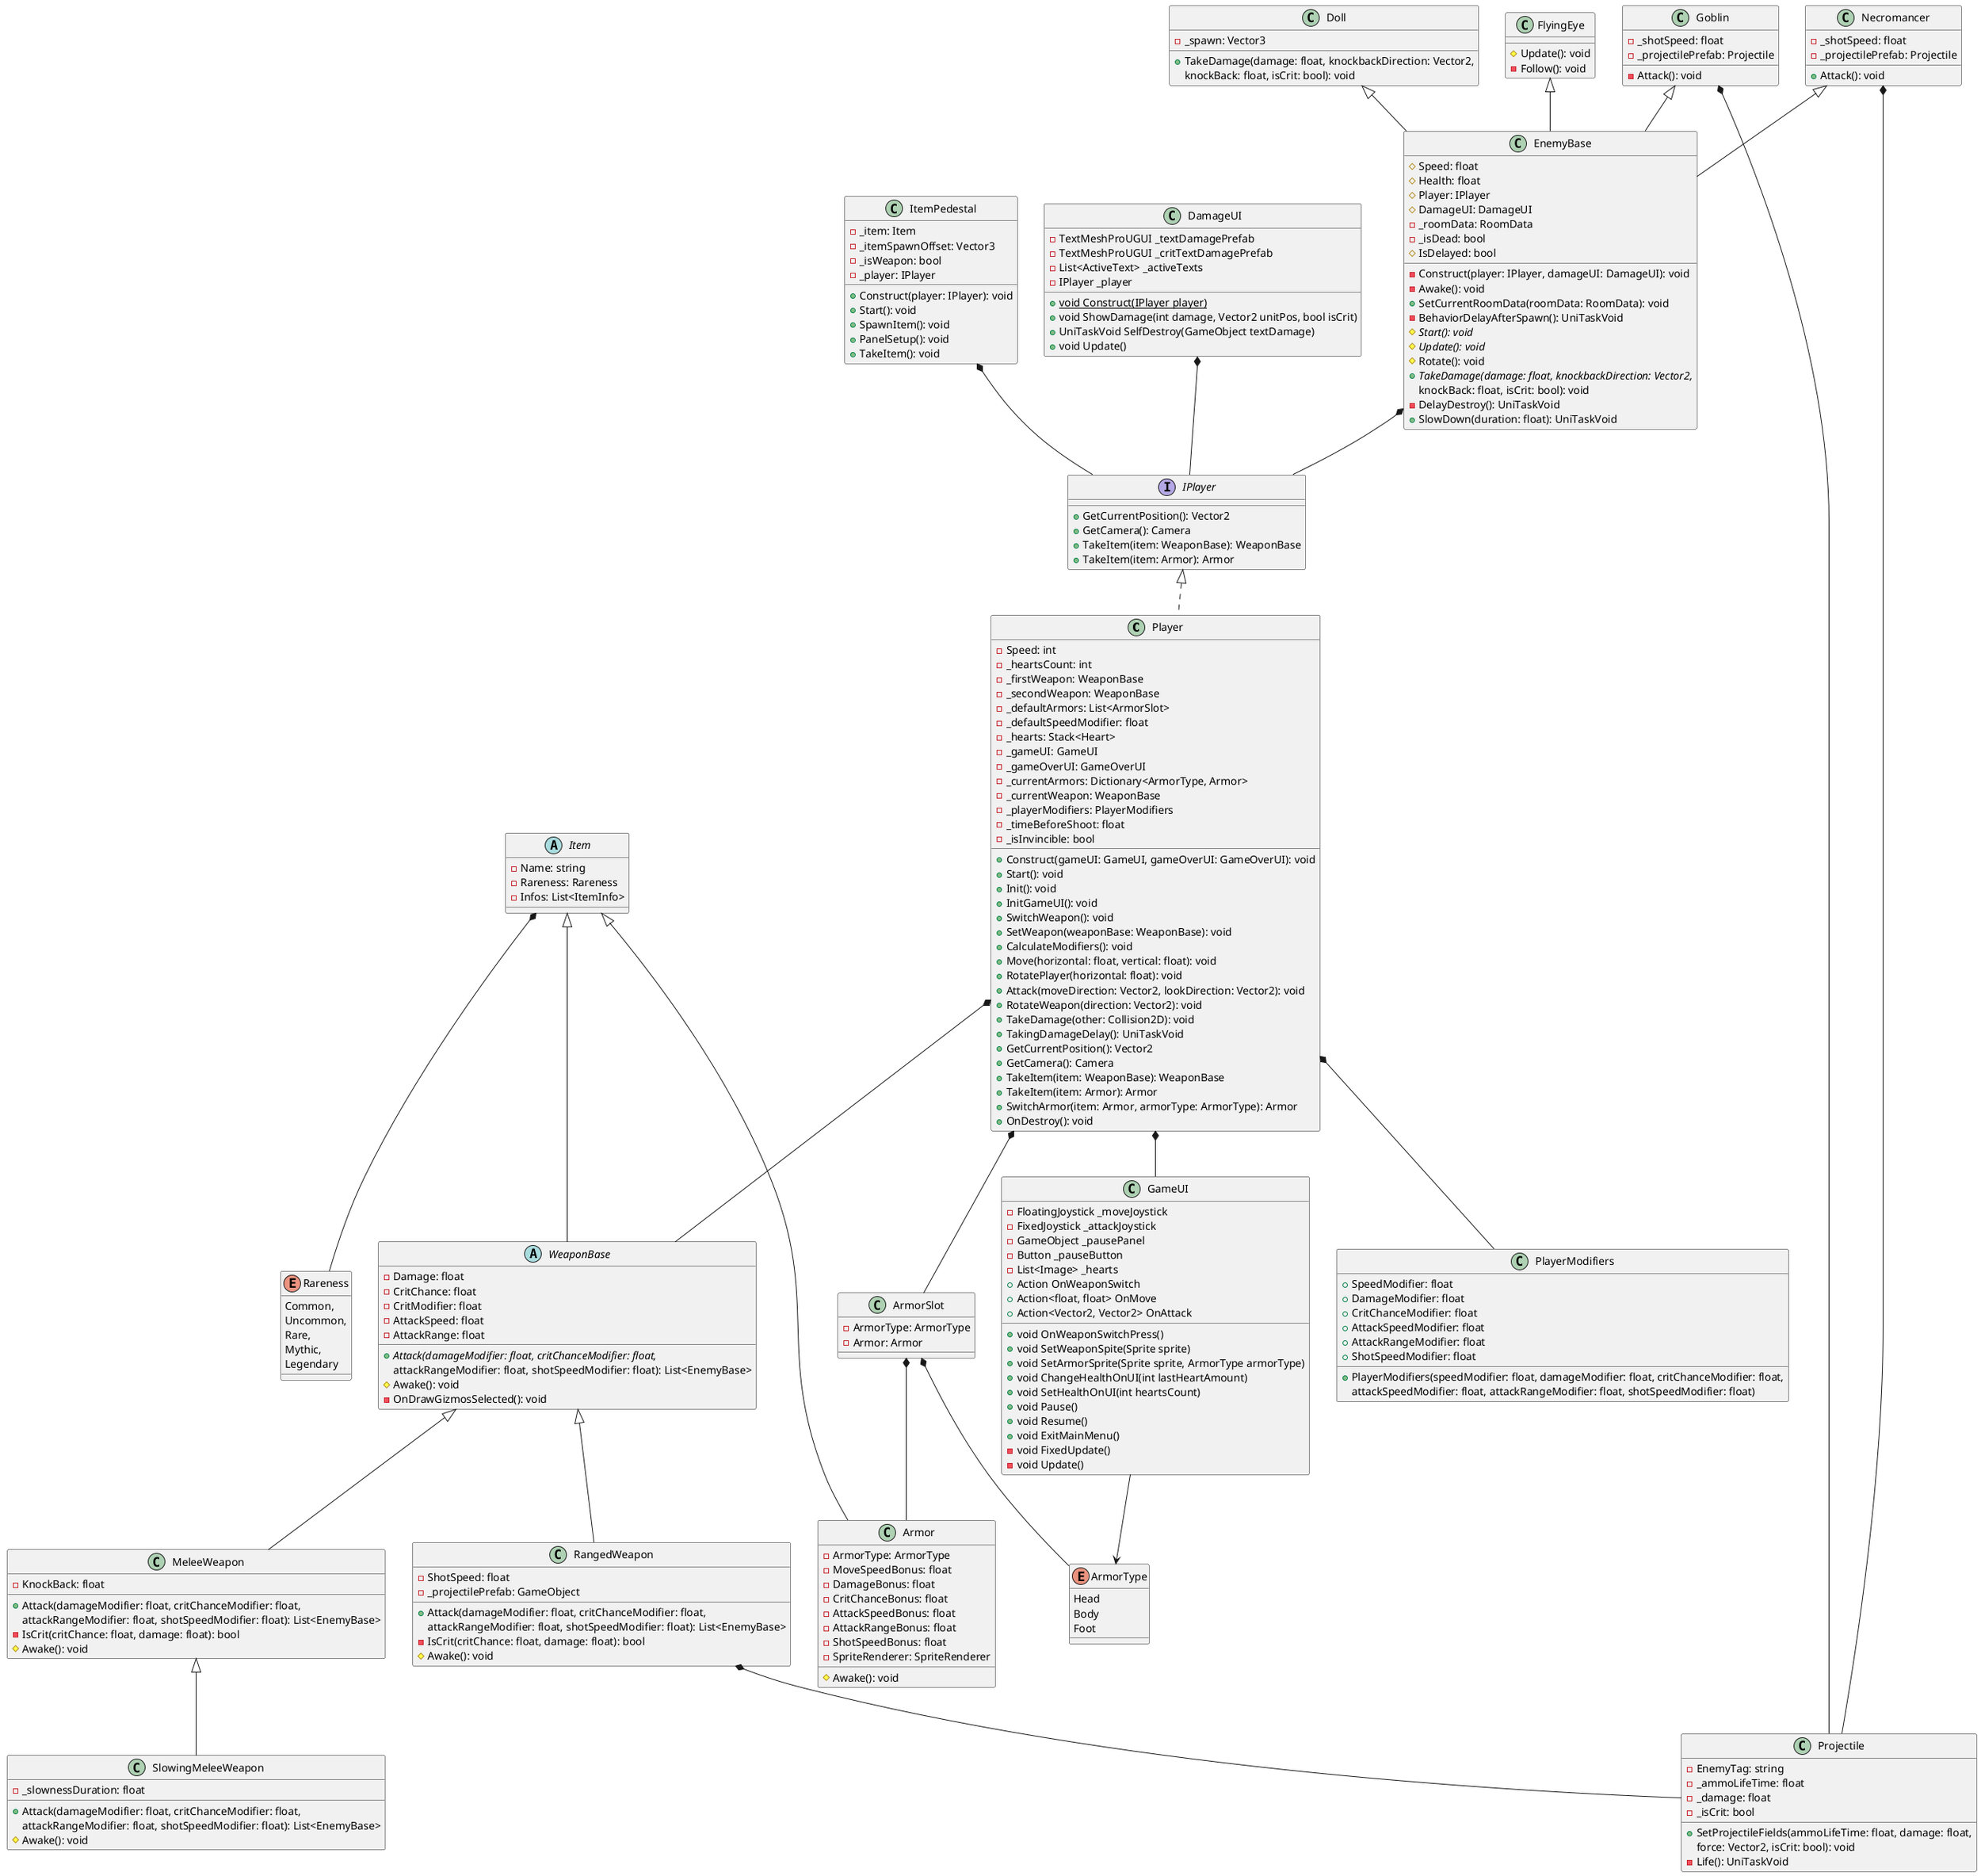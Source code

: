 @startuml
'https://plantuml.com/class-diagram

class Player {
    - Speed: int
    - _heartsCount: int
    - _firstWeapon: WeaponBase
    - _secondWeapon: WeaponBase
    - _defaultArmors: List<ArmorSlot>
    - _defaultSpeedModifier: float
    - _hearts: Stack<Heart>
    - _gameUI: GameUI
    - _gameOverUI: GameOverUI
    - _currentArmors: Dictionary<ArmorType, Armor>
    - _currentWeapon: WeaponBase
    - _playerModifiers: PlayerModifiers
    - _timeBeforeShoot: float
    - _isInvincible: bool
    + Construct(gameUI: GameUI, gameOverUI: GameOverUI): void
    + Start(): void
    + Init(): void
    + InitGameUI(): void
    + SwitchWeapon(): void
    + SetWeapon(weaponBase: WeaponBase): void
    + CalculateModifiers(): void
    + Move(horizontal: float, vertical: float): void
    + RotatePlayer(horizontal: float): void
    + Attack(moveDirection: Vector2, lookDirection: Vector2): void
    + RotateWeapon(direction: Vector2): void
    + TakeDamage(other: Collision2D): void
    + TakingDamageDelay(): UniTaskVoid
    + GetCurrentPosition(): Vector2
    + GetCamera(): Camera
    + TakeItem(item: WeaponBase): WeaponBase
    + TakeItem(item: Armor): Armor
    + SwitchArmor(item: Armor, armorType: ArmorType): Armor
    + OnDestroy(): void
}

interface IPlayer {
    + GetCurrentPosition(): Vector2
    + GetCamera(): Camera
    + TakeItem(item: WeaponBase): WeaponBase
    + TakeItem(item: Armor): Armor
}

class PlayerModifiers {
    + SpeedModifier: float
    + DamageModifier: float
    + CritChanceModifier: float
    + AttackSpeedModifier: float
    + AttackRangeModifier: float
    + ShotSpeedModifier: float
    + PlayerModifiers(speedModifier: float, damageModifier: float, critChanceModifier: float, 
    attackSpeedModifier: float, attackRangeModifier: float, shotSpeedModifier: float)
    
}

abstract class Item {
    - Name: string
    - Rareness: Rareness
    - Infos: List<ItemInfo>
}

enum Rareness {
        Common,
        Uncommon,
        Rare,
        Mythic,
        Legendary
}

class Armor {
    - ArmorType: ArmorType
    - MoveSpeedBonus: float
    - DamageBonus: float
    - CritChanceBonus: float
    - AttackSpeedBonus: float
    - AttackRangeBonus: float
    - ShotSpeedBonus: float
    - SpriteRenderer: SpriteRenderer
    # Awake(): void
}

class ArmorSlot {
    - ArmorType: ArmorType
    - Armor: Armor
}

enum ArmorType {
    Head
    Body
    Foot
}

abstract class WeaponBase {
    - Damage: float
    - CritChance: float
    - CritModifier: float
    - AttackSpeed: float
    - AttackRange: float
    + {abstract} Attack(damageModifier: float, critChanceModifier: float, 
    attackRangeModifier: float, shotSpeedModifier: float): List<EnemyBase>
    # Awake(): void
    - OnDrawGizmosSelected(): void
}

class MeleeWeapon {
    - KnockBack: float
    + Attack(damageModifier: float, critChanceModifier: float, 
    attackRangeModifier: float, shotSpeedModifier: float): List<EnemyBase>
    - IsCrit(critChance: float, damage: float): bool
    # Awake(): void
}

class RangedWeapon {
    - ShotSpeed: float
    - _projectilePrefab: GameObject
    + Attack(damageModifier: float, critChanceModifier: float,
     attackRangeModifier: float, shotSpeedModifier: float): List<EnemyBase>
    - IsCrit(critChance: float, damage: float): bool
    # Awake(): void
}

class SlowingMeleeWeapon {
    - _slownessDuration: float
    + Attack(damageModifier: float, critChanceModifier: float, 
    attackRangeModifier: float, shotSpeedModifier: float): List<EnemyBase>
    # Awake(): void
}

class Projectile {
    - EnemyTag: string
    - _ammoLifeTime: float
    - _damage: float
    - _isCrit: bool
    + SetProjectileFields(ammoLifeTime: float, damage: float, 
    force: Vector2, isCrit: bool): void
    - Life(): UniTaskVoid
}

class ItemPedestal {
    - _item: Item
    - _itemSpawnOffset: Vector3
    - _isWeapon: bool
    - _player: IPlayer
    + Construct(player: IPlayer): void
    + Start(): void
    + SpawnItem(): void
    + PanelSetup(): void
    + TakeItem(): void
}

class GameUI {
    - FloatingJoystick _moveJoystick
    - FixedJoystick _attackJoystick
    - GameObject _pausePanel
    - Button _pauseButton
    - List<Image> _hearts
    + Action OnWeaponSwitch
    + Action<float, float> OnMove
    + Action<Vector2, Vector2> OnAttack
    + void OnWeaponSwitchPress()
    + void SetWeaponSpite(Sprite sprite)
    + void SetArmorSprite(Sprite sprite, ArmorType armorType)
    + void ChangeHealthOnUI(int lastHeartAmount)
    + void SetHealthOnUI(int heartsCount)
    + void Pause()
    + void Resume()
    + void ExitMainMenu()
    - void FixedUpdate()
    - void Update()
}

class DamageUI {
    - TextMeshProUGUI _textDamagePrefab
    - TextMeshProUGUI _critTextDamagePrefab
    - List<ActiveText> _activeTexts
    - IPlayer _player

    {static} + void Construct(IPlayer player)
    + void ShowDamage(int damage, Vector2 unitPos, bool isCrit)
    + UniTaskVoid SelfDestroy(GameObject textDamage)
    + void Update()
}

class EnemyBase {
    # Speed: float
    # Health: float
    # Player: IPlayer
    # DamageUI: DamageUI
    - _roomData: RoomData
    - _isDead: bool
    # IsDelayed: bool
    - Construct(player: IPlayer, damageUI: DamageUI): void
    - Awake(): void
    + SetCurrentRoomData(roomData: RoomData): void
    - BehaviorDelayAfterSpawn(): UniTaskVoid
    # {abstract} Start(): void
    # {abstract} Update(): void
    # Rotate(): void
    + {abstract} TakeDamage(damage: float, knockbackDirection: Vector2, 
    knockBack: float, isCrit: bool): void
    - DelayDestroy(): UniTaskVoid
    + SlowDown(duration: float): UniTaskVoid
}

class Doll {
    -_spawn: Vector3
     + TakeDamage(damage: float, knockbackDirection: Vector2, 
     knockBack: float, isCrit: bool): void
}

class FlyingEye {
    # Update(): void
    - Follow(): void
}

class Goblin {
    -_shotSpeed: float
    -_projectilePrefab: Projectile
    -Attack(): void
}

class Necromancer {
    - _shotSpeed: float
    - _projectilePrefab: Projectile
    + Attack(): void
}

Player *-- PlayerModifiers
IPlayer <|.. Player
Player *-- ArmorSlot
Player *-- GameUI
Item *-- Rareness
Item <|-- Armor
ArmorSlot *-- Armor
ArmorSlot *-- ArmorType
Item <|-- WeaponBase
WeaponBase <|-- MeleeWeapon
Player *-- WeaponBase
WeaponBase <|-- RangedWeapon
MeleeWeapon <|-- SlowingMeleeWeapon
RangedWeapon *-- Projectile
ItemPedestal *-- IPlayer 
GameUI --> ArmorType
DamageUI *-- IPlayer 
EnemyBase *-- IPlayer
Goblin <|-- EnemyBase
FlyingEye <|-- EnemyBase
Necromancer <|-- EnemyBase
Doll <|-- EnemyBase
Necromancer *-- Projectile
Goblin *-- Projectile

@enduml